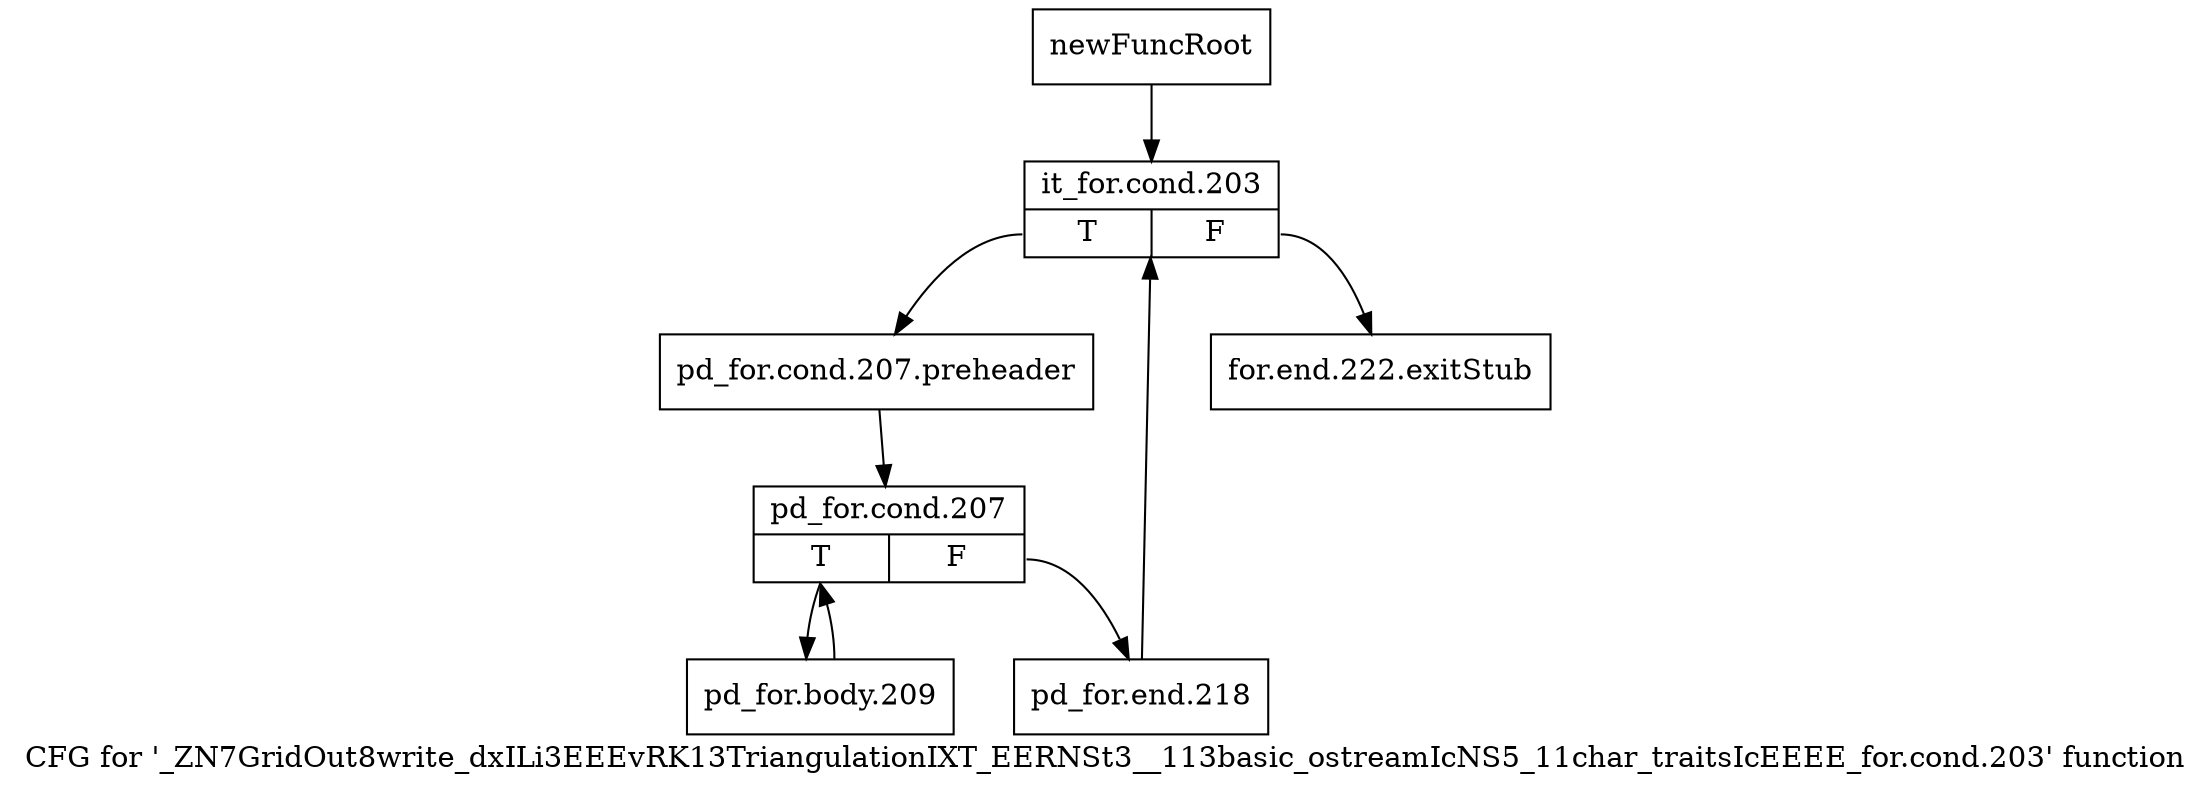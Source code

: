 digraph "CFG for '_ZN7GridOut8write_dxILi3EEEvRK13TriangulationIXT_EERNSt3__113basic_ostreamIcNS5_11char_traitsIcEEEE_for.cond.203' function" {
	label="CFG for '_ZN7GridOut8write_dxILi3EEEvRK13TriangulationIXT_EERNSt3__113basic_ostreamIcNS5_11char_traitsIcEEEE_for.cond.203' function";

	Node0x93be920 [shape=record,label="{newFuncRoot}"];
	Node0x93be920 -> Node0x93be9c0;
	Node0x93be970 [shape=record,label="{for.end.222.exitStub}"];
	Node0x93be9c0 [shape=record,label="{it_for.cond.203|{<s0>T|<s1>F}}"];
	Node0x93be9c0:s0 -> Node0x93bea10;
	Node0x93be9c0:s1 -> Node0x93be970;
	Node0x93bea10 [shape=record,label="{pd_for.cond.207.preheader}"];
	Node0x93bea10 -> Node0x93bea60;
	Node0x93bea60 [shape=record,label="{pd_for.cond.207|{<s0>T|<s1>F}}"];
	Node0x93bea60:s0 -> Node0x93beb00;
	Node0x93bea60:s1 -> Node0x93beab0;
	Node0x93beab0 [shape=record,label="{pd_for.end.218}"];
	Node0x93beab0 -> Node0x93be9c0;
	Node0x93beb00 [shape=record,label="{pd_for.body.209}"];
	Node0x93beb00 -> Node0x93bea60;
}
